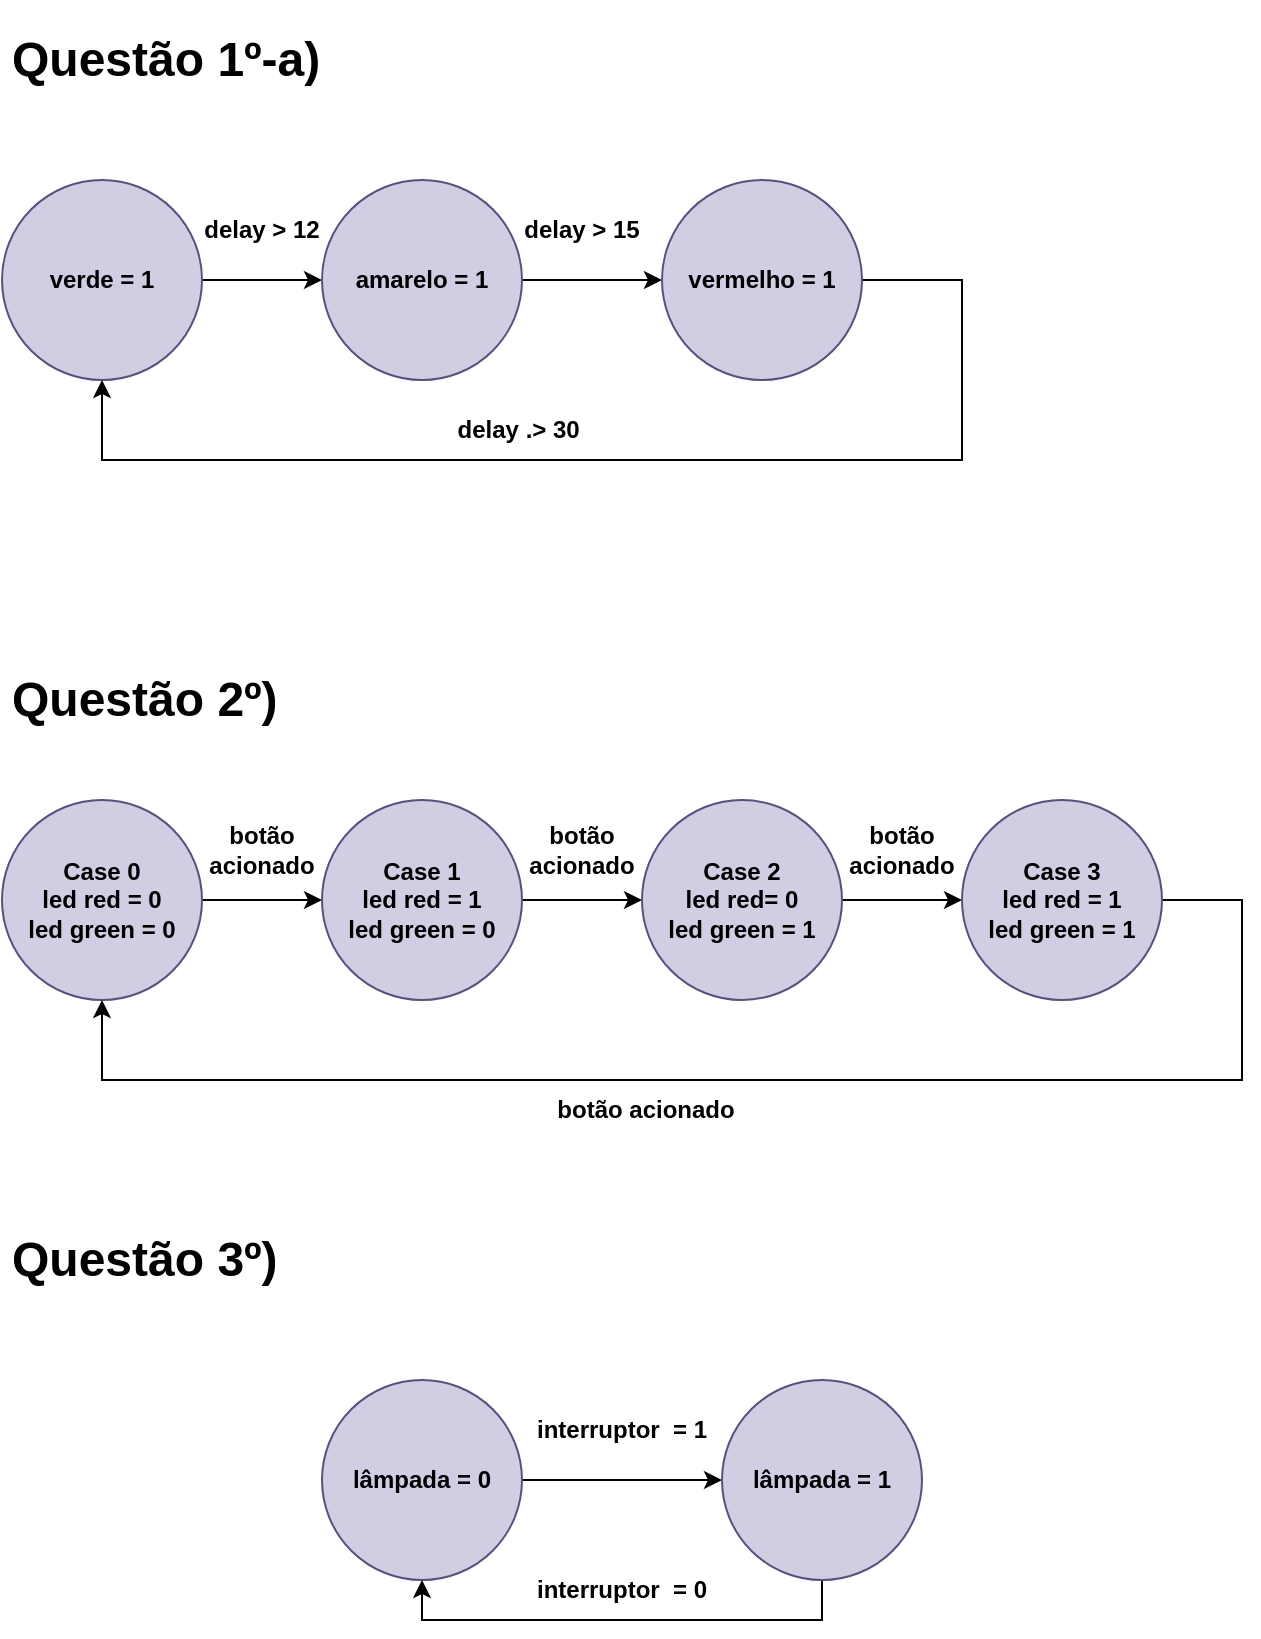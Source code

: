 <mxfile version="20.8.23" type="device"><diagram id="Sn_aXpOEXIXcHPZ0yc1f" name="Página-1"><mxGraphModel dx="1012" dy="468" grid="1" gridSize="10" guides="1" tooltips="1" connect="1" arrows="1" fold="1" page="1" pageScale="1" pageWidth="827" pageHeight="1169" math="0" shadow="0"><root><mxCell id="0"/><mxCell id="1" parent="0"/><mxCell id="E7OZBORskYmGeCAIbmNA-5" value="" style="edgeStyle=orthogonalEdgeStyle;rounded=0;orthogonalLoop=1;jettySize=auto;html=1;" edge="1" parent="1" source="E7OZBORskYmGeCAIbmNA-1" target="E7OZBORskYmGeCAIbmNA-2"><mxGeometry relative="1" as="geometry"/></mxCell><mxCell id="E7OZBORskYmGeCAIbmNA-1" value="Case 0&lt;br&gt;led red = 0&lt;br&gt;led green = 0" style="ellipse;whiteSpace=wrap;html=1;aspect=fixed;fillColor=#d0cee2;strokeColor=#56517e;fontStyle=1" vertex="1" parent="1"><mxGeometry x="40" y="430" width="100" height="100" as="geometry"/></mxCell><mxCell id="E7OZBORskYmGeCAIbmNA-6" value="" style="edgeStyle=orthogonalEdgeStyle;rounded=0;orthogonalLoop=1;jettySize=auto;html=1;" edge="1" parent="1" source="E7OZBORskYmGeCAIbmNA-2" target="E7OZBORskYmGeCAIbmNA-3"><mxGeometry relative="1" as="geometry"/></mxCell><mxCell id="E7OZBORskYmGeCAIbmNA-2" value="Case 1&lt;br&gt;led red = 1&lt;br&gt;led green = 0" style="ellipse;whiteSpace=wrap;html=1;aspect=fixed;fillColor=#d0cee2;strokeColor=#56517e;fontStyle=1" vertex="1" parent="1"><mxGeometry x="200" y="430" width="100" height="100" as="geometry"/></mxCell><mxCell id="E7OZBORskYmGeCAIbmNA-7" value="" style="edgeStyle=orthogonalEdgeStyle;rounded=0;orthogonalLoop=1;jettySize=auto;html=1;" edge="1" parent="1" source="E7OZBORskYmGeCAIbmNA-3" target="E7OZBORskYmGeCAIbmNA-4"><mxGeometry relative="1" as="geometry"/></mxCell><mxCell id="E7OZBORskYmGeCAIbmNA-3" value="Case 2&lt;br&gt;led red= 0&lt;br&gt;led green = 1" style="ellipse;whiteSpace=wrap;html=1;aspect=fixed;fillColor=#d0cee2;strokeColor=#56517e;fontStyle=1" vertex="1" parent="1"><mxGeometry x="360" y="430" width="100" height="100" as="geometry"/></mxCell><mxCell id="E7OZBORskYmGeCAIbmNA-8" style="edgeStyle=orthogonalEdgeStyle;rounded=0;orthogonalLoop=1;jettySize=auto;html=1;entryX=0.5;entryY=1;entryDx=0;entryDy=0;" edge="1" parent="1" source="E7OZBORskYmGeCAIbmNA-4" target="E7OZBORskYmGeCAIbmNA-1"><mxGeometry relative="1" as="geometry"><Array as="points"><mxPoint x="660" y="480"/><mxPoint x="660" y="570"/><mxPoint x="90" y="570"/></Array></mxGeometry></mxCell><mxCell id="E7OZBORskYmGeCAIbmNA-4" value="Case 3&lt;br&gt;led red = 1&lt;br&gt;led green = 1" style="ellipse;whiteSpace=wrap;html=1;aspect=fixed;fillColor=#d0cee2;strokeColor=#56517e;fontStyle=1" vertex="1" parent="1"><mxGeometry x="520" y="430" width="100" height="100" as="geometry"/></mxCell><mxCell id="E7OZBORskYmGeCAIbmNA-9" value="&lt;b&gt;botão acionado&lt;/b&gt;" style="text;html=1;strokeColor=none;fillColor=none;align=center;verticalAlign=middle;whiteSpace=wrap;rounded=0;" vertex="1" parent="1"><mxGeometry x="140" y="440" width="60" height="30" as="geometry"/></mxCell><mxCell id="E7OZBORskYmGeCAIbmNA-10" value="&lt;b&gt;botão acionado&lt;/b&gt;" style="text;html=1;strokeColor=none;fillColor=none;align=center;verticalAlign=middle;whiteSpace=wrap;rounded=0;" vertex="1" parent="1"><mxGeometry x="300" y="440" width="60" height="30" as="geometry"/></mxCell><mxCell id="E7OZBORskYmGeCAIbmNA-11" value="&lt;b&gt;botão acionado&lt;/b&gt;" style="text;html=1;strokeColor=none;fillColor=none;align=center;verticalAlign=middle;whiteSpace=wrap;rounded=0;" vertex="1" parent="1"><mxGeometry x="460" y="440" width="60" height="30" as="geometry"/></mxCell><mxCell id="E7OZBORskYmGeCAIbmNA-12" value="&lt;b&gt;botão acionado&lt;/b&gt;" style="text;html=1;strokeColor=none;fillColor=none;align=center;verticalAlign=middle;whiteSpace=wrap;rounded=0;" vertex="1" parent="1"><mxGeometry x="314" y="570" width="96" height="30" as="geometry"/></mxCell><mxCell id="E7OZBORskYmGeCAIbmNA-13" value="&lt;h1&gt;Questão 2º)&lt;/h1&gt;" style="text;html=1;strokeColor=none;fillColor=none;spacing=5;spacingTop=-20;whiteSpace=wrap;overflow=hidden;rounded=0;" vertex="1" parent="1"><mxGeometry x="40" y="360" width="560" height="50" as="geometry"/></mxCell><mxCell id="E7OZBORskYmGeCAIbmNA-15" value="&lt;h1&gt;Questão 1º-a)&lt;/h1&gt;" style="text;html=1;strokeColor=none;fillColor=none;spacing=5;spacingTop=-20;whiteSpace=wrap;overflow=hidden;rounded=0;" vertex="1" parent="1"><mxGeometry x="40" y="40" width="560" height="50" as="geometry"/></mxCell><mxCell id="E7OZBORskYmGeCAIbmNA-17" value="" style="edgeStyle=orthogonalEdgeStyle;rounded=0;orthogonalLoop=1;jettySize=auto;html=1;" edge="1" parent="1" source="E7OZBORskYmGeCAIbmNA-18"><mxGeometry relative="1" as="geometry"><mxPoint x="200" y="170" as="targetPoint"/></mxGeometry></mxCell><mxCell id="E7OZBORskYmGeCAIbmNA-18" value="verde = 1" style="ellipse;whiteSpace=wrap;html=1;aspect=fixed;fillColor=#d0cee2;strokeColor=#56517e;fontStyle=1" vertex="1" parent="1"><mxGeometry x="40" y="120" width="100" height="100" as="geometry"/></mxCell><mxCell id="E7OZBORskYmGeCAIbmNA-21" value="" style="edgeStyle=orthogonalEdgeStyle;rounded=0;orthogonalLoop=1;jettySize=auto;html=1;" edge="1" parent="1" source="E7OZBORskYmGeCAIbmNA-22" target="E7OZBORskYmGeCAIbmNA-24"><mxGeometry relative="1" as="geometry"/></mxCell><mxCell id="E7OZBORskYmGeCAIbmNA-22" value="amarelo = 1" style="ellipse;whiteSpace=wrap;html=1;aspect=fixed;fillColor=#d0cee2;strokeColor=#56517e;fontStyle=1" vertex="1" parent="1"><mxGeometry x="200" y="120" width="100" height="100" as="geometry"/></mxCell><mxCell id="E7OZBORskYmGeCAIbmNA-23" style="edgeStyle=orthogonalEdgeStyle;rounded=0;orthogonalLoop=1;jettySize=auto;html=1;entryX=0.5;entryY=1;entryDx=0;entryDy=0;" edge="1" parent="1" source="E7OZBORskYmGeCAIbmNA-24" target="E7OZBORskYmGeCAIbmNA-18"><mxGeometry relative="1" as="geometry"><Array as="points"><mxPoint x="520" y="170"/><mxPoint x="520" y="260"/><mxPoint x="90" y="260"/></Array></mxGeometry></mxCell><mxCell id="E7OZBORskYmGeCAIbmNA-24" value="vermelho = 1" style="ellipse;whiteSpace=wrap;html=1;aspect=fixed;fillColor=#d0cee2;strokeColor=#56517e;fontStyle=1" vertex="1" parent="1"><mxGeometry x="370" y="120" width="100" height="100" as="geometry"/></mxCell><mxCell id="E7OZBORskYmGeCAIbmNA-25" value="&lt;b&gt;delay &amp;gt; 12&lt;/b&gt;" style="text;html=1;strokeColor=none;fillColor=none;align=center;verticalAlign=middle;whiteSpace=wrap;rounded=0;" vertex="1" parent="1"><mxGeometry x="140" y="130" width="60" height="30" as="geometry"/></mxCell><mxCell id="E7OZBORskYmGeCAIbmNA-26" value="&lt;b&gt;delay &amp;gt; 15&lt;/b&gt;" style="text;html=1;strokeColor=none;fillColor=none;align=center;verticalAlign=middle;whiteSpace=wrap;rounded=0;" vertex="1" parent="1"><mxGeometry x="300" y="130" width="60" height="30" as="geometry"/></mxCell><mxCell id="E7OZBORskYmGeCAIbmNA-28" value="&lt;b&gt;delay .&amp;gt; 30&amp;nbsp;&lt;/b&gt;" style="text;html=1;strokeColor=none;fillColor=none;align=center;verticalAlign=middle;whiteSpace=wrap;rounded=0;" vertex="1" parent="1"><mxGeometry x="252" y="230" width="96" height="30" as="geometry"/></mxCell><mxCell id="E7OZBORskYmGeCAIbmNA-29" value="&lt;h1&gt;Questão 3º)&lt;/h1&gt;" style="text;html=1;strokeColor=none;fillColor=none;spacing=5;spacingTop=-20;whiteSpace=wrap;overflow=hidden;rounded=0;" vertex="1" parent="1"><mxGeometry x="40" y="640" width="560" height="50" as="geometry"/></mxCell><mxCell id="E7OZBORskYmGeCAIbmNA-34" value="" style="edgeStyle=orthogonalEdgeStyle;rounded=0;orthogonalLoop=1;jettySize=auto;html=1;" edge="1" parent="1" source="E7OZBORskYmGeCAIbmNA-30" target="E7OZBORskYmGeCAIbmNA-33"><mxGeometry relative="1" as="geometry"/></mxCell><mxCell id="E7OZBORskYmGeCAIbmNA-30" value="lâmpada = 0" style="ellipse;whiteSpace=wrap;html=1;aspect=fixed;fillColor=#d0cee2;strokeColor=#56517e;fontStyle=1" vertex="1" parent="1"><mxGeometry x="200" y="720" width="100" height="100" as="geometry"/></mxCell><mxCell id="E7OZBORskYmGeCAIbmNA-38" style="edgeStyle=orthogonalEdgeStyle;rounded=0;orthogonalLoop=1;jettySize=auto;html=1;exitX=0.5;exitY=1;exitDx=0;exitDy=0;entryX=0.5;entryY=1;entryDx=0;entryDy=0;" edge="1" parent="1" source="E7OZBORskYmGeCAIbmNA-33" target="E7OZBORskYmGeCAIbmNA-30"><mxGeometry relative="1" as="geometry"/></mxCell><mxCell id="E7OZBORskYmGeCAIbmNA-33" value="lâmpada = 1" style="ellipse;whiteSpace=wrap;html=1;aspect=fixed;fillColor=#d0cee2;strokeColor=#56517e;fontStyle=1" vertex="1" parent="1"><mxGeometry x="400" y="720" width="100" height="100" as="geometry"/></mxCell><mxCell id="E7OZBORskYmGeCAIbmNA-35" value="&lt;b&gt;interruptor&amp;nbsp; = 1&lt;/b&gt;" style="text;html=1;strokeColor=none;fillColor=none;align=center;verticalAlign=middle;whiteSpace=wrap;rounded=0;" vertex="1" parent="1"><mxGeometry x="300" y="730" width="100" height="30" as="geometry"/></mxCell><mxCell id="E7OZBORskYmGeCAIbmNA-39" value="&lt;b&gt;interruptor&amp;nbsp; = 0&lt;/b&gt;" style="text;html=1;strokeColor=none;fillColor=none;align=center;verticalAlign=middle;whiteSpace=wrap;rounded=0;" vertex="1" parent="1"><mxGeometry x="300" y="810" width="100" height="30" as="geometry"/></mxCell></root></mxGraphModel></diagram></mxfile>